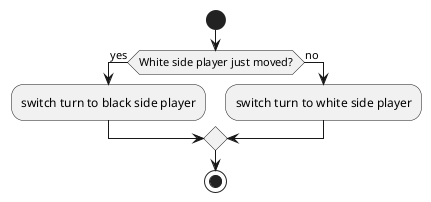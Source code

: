 @startuml switchTurn
start
if (White side player just moved?) then (yes)
    :switch turn to black side player;
else (no)
    :switch turn to white side player;
endif
stop
@enduml